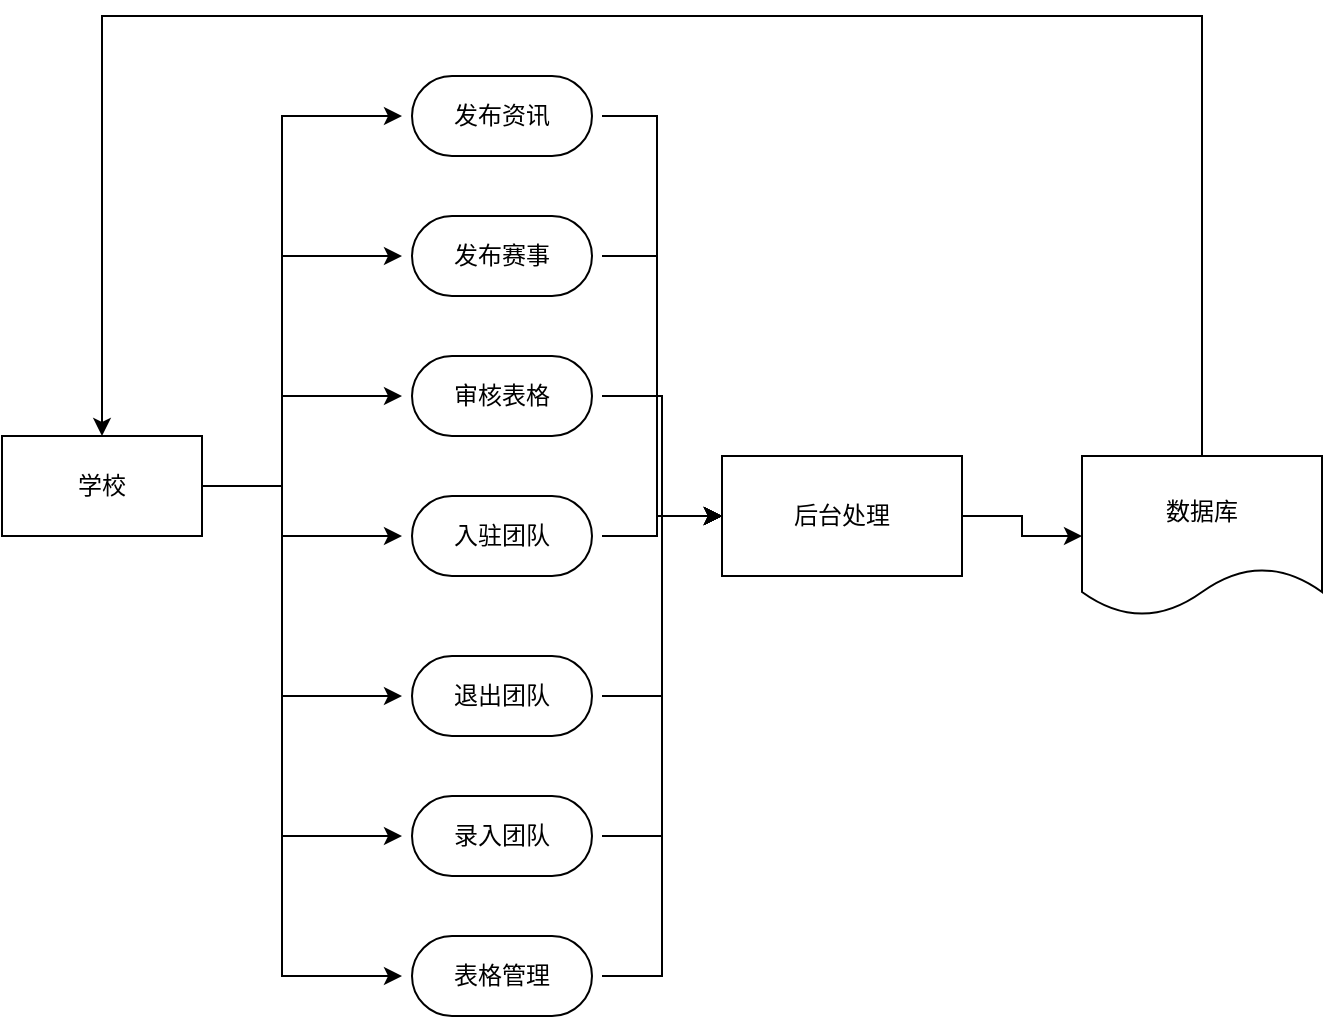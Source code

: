 <mxfile version="12.7.8" type="github"><diagram id="PyxAEfwlTwYHAZXsC7eO" name="第 1 页"><mxGraphModel dx="1038" dy="499" grid="1" gridSize="10" guides="1" tooltips="1" connect="1" arrows="1" fold="1" page="1" pageScale="1" pageWidth="827" pageHeight="1169" math="0" shadow="0"><root><mxCell id="0"/><mxCell id="1" parent="0"/><mxCell id="d_wEbsn4NfVNyGG2TGIb-14" style="edgeStyle=orthogonalEdgeStyle;rounded=0;orthogonalLoop=1;jettySize=auto;html=1;exitX=1;exitY=0.5;exitDx=0;exitDy=0;entryX=0;entryY=0.5;entryDx=0;entryDy=0;" edge="1" parent="1" source="d_wEbsn4NfVNyGG2TGIb-1" target="d_wEbsn4NfVNyGG2TGIb-8"><mxGeometry relative="1" as="geometry"><Array as="points"><mxPoint x="150" y="315"/><mxPoint x="150" y="130"/></Array></mxGeometry></mxCell><mxCell id="d_wEbsn4NfVNyGG2TGIb-17" style="edgeStyle=orthogonalEdgeStyle;rounded=0;orthogonalLoop=1;jettySize=auto;html=1;exitX=1;exitY=0.5;exitDx=0;exitDy=0;entryX=0;entryY=0.5;entryDx=0;entryDy=0;" edge="1" parent="1" source="d_wEbsn4NfVNyGG2TGIb-1" target="d_wEbsn4NfVNyGG2TGIb-7"><mxGeometry relative="1" as="geometry"><Array as="points"><mxPoint x="150" y="315"/><mxPoint x="150" y="200"/></Array></mxGeometry></mxCell><mxCell id="d_wEbsn4NfVNyGG2TGIb-1" value="学校" style="rounded=0;whiteSpace=wrap;html=1;" vertex="1" parent="1"><mxGeometry x="10" y="290" width="100" height="50" as="geometry"/></mxCell><mxCell id="d_wEbsn4NfVNyGG2TGIb-32" style="edgeStyle=orthogonalEdgeStyle;rounded=0;orthogonalLoop=1;jettySize=auto;html=1;exitX=1;exitY=0.5;exitDx=0;exitDy=0;" edge="1" parent="1" source="d_wEbsn4NfVNyGG2TGIb-2"><mxGeometry relative="1" as="geometry"><mxPoint x="370" y="330" as="targetPoint"/><Array as="points"><mxPoint x="340" y="270"/><mxPoint x="340" y="330"/></Array></mxGeometry></mxCell><mxCell id="d_wEbsn4NfVNyGG2TGIb-2" value="审核表格" style="rounded=1;whiteSpace=wrap;html=1;strokeWidth=1;perimeterSpacing=5;arcSize=50;" vertex="1" parent="1"><mxGeometry x="215" y="250" width="90" height="40" as="geometry"/></mxCell><mxCell id="d_wEbsn4NfVNyGG2TGIb-34" style="edgeStyle=orthogonalEdgeStyle;rounded=0;orthogonalLoop=1;jettySize=auto;html=1;exitX=1;exitY=0.5;exitDx=0;exitDy=0;entryX=0;entryY=0.5;entryDx=0;entryDy=0;" edge="1" parent="1" source="d_wEbsn4NfVNyGG2TGIb-3" target="d_wEbsn4NfVNyGG2TGIb-28"><mxGeometry relative="1" as="geometry"/></mxCell><mxCell id="d_wEbsn4NfVNyGG2TGIb-3" value="入驻团队" style="rounded=1;whiteSpace=wrap;html=1;strokeWidth=1;perimeterSpacing=5;arcSize=50;" vertex="1" parent="1"><mxGeometry x="215" y="320" width="90" height="40" as="geometry"/></mxCell><mxCell id="d_wEbsn4NfVNyGG2TGIb-35" style="edgeStyle=orthogonalEdgeStyle;rounded=0;orthogonalLoop=1;jettySize=auto;html=1;exitX=1;exitY=0.5;exitDx=0;exitDy=0;" edge="1" parent="1" source="d_wEbsn4NfVNyGG2TGIb-4"><mxGeometry relative="1" as="geometry"><mxPoint x="370" y="330" as="targetPoint"/><Array as="points"><mxPoint x="340" y="420"/><mxPoint x="340" y="330"/></Array></mxGeometry></mxCell><mxCell id="d_wEbsn4NfVNyGG2TGIb-4" value="退出团队" style="rounded=1;whiteSpace=wrap;html=1;strokeWidth=1;perimeterSpacing=5;arcSize=50;" vertex="1" parent="1"><mxGeometry x="215" y="400" width="90" height="40" as="geometry"/></mxCell><mxCell id="d_wEbsn4NfVNyGG2TGIb-36" style="edgeStyle=orthogonalEdgeStyle;rounded=0;orthogonalLoop=1;jettySize=auto;html=1;exitX=1;exitY=0.5;exitDx=0;exitDy=0;" edge="1" parent="1" source="d_wEbsn4NfVNyGG2TGIb-5"><mxGeometry relative="1" as="geometry"><mxPoint x="370" y="330" as="targetPoint"/><Array as="points"><mxPoint x="340" y="490"/><mxPoint x="340" y="330"/></Array></mxGeometry></mxCell><mxCell id="d_wEbsn4NfVNyGG2TGIb-5" value="录入团队" style="rounded=1;whiteSpace=wrap;html=1;strokeWidth=1;perimeterSpacing=5;arcSize=50;" vertex="1" parent="1"><mxGeometry x="215" y="470" width="90" height="40" as="geometry"/></mxCell><mxCell id="d_wEbsn4NfVNyGG2TGIb-31" style="edgeStyle=orthogonalEdgeStyle;rounded=0;orthogonalLoop=1;jettySize=auto;html=1;exitX=1;exitY=0.5;exitDx=0;exitDy=0;entryX=0;entryY=0.5;entryDx=0;entryDy=0;" edge="1" parent="1" source="d_wEbsn4NfVNyGG2TGIb-7" target="d_wEbsn4NfVNyGG2TGIb-28"><mxGeometry relative="1" as="geometry"/></mxCell><mxCell id="d_wEbsn4NfVNyGG2TGIb-7" value="发布赛事" style="rounded=1;whiteSpace=wrap;html=1;strokeWidth=1;perimeterSpacing=5;arcSize=50;" vertex="1" parent="1"><mxGeometry x="215" y="180" width="90" height="40" as="geometry"/></mxCell><mxCell id="d_wEbsn4NfVNyGG2TGIb-30" style="edgeStyle=orthogonalEdgeStyle;rounded=0;orthogonalLoop=1;jettySize=auto;html=1;exitX=1;exitY=0.5;exitDx=0;exitDy=0;entryX=0;entryY=0.5;entryDx=0;entryDy=0;" edge="1" parent="1" source="d_wEbsn4NfVNyGG2TGIb-8" target="d_wEbsn4NfVNyGG2TGIb-28"><mxGeometry relative="1" as="geometry"/></mxCell><mxCell id="d_wEbsn4NfVNyGG2TGIb-8" value="发布资讯" style="rounded=1;whiteSpace=wrap;html=1;strokeWidth=1;perimeterSpacing=5;arcSize=50;" vertex="1" parent="1"><mxGeometry x="215" y="110" width="90" height="40" as="geometry"/></mxCell><mxCell id="d_wEbsn4NfVNyGG2TGIb-37" style="edgeStyle=orthogonalEdgeStyle;rounded=0;orthogonalLoop=1;jettySize=auto;html=1;exitX=1;exitY=0.5;exitDx=0;exitDy=0;" edge="1" parent="1" source="d_wEbsn4NfVNyGG2TGIb-11"><mxGeometry relative="1" as="geometry"><mxPoint x="370" y="330" as="targetPoint"/><Array as="points"><mxPoint x="340" y="560"/><mxPoint x="340" y="330"/></Array></mxGeometry></mxCell><mxCell id="d_wEbsn4NfVNyGG2TGIb-11" value="表格管理" style="rounded=1;whiteSpace=wrap;html=1;strokeWidth=1;perimeterSpacing=5;arcSize=50;" vertex="1" parent="1"><mxGeometry x="215" y="540" width="90" height="40" as="geometry"/></mxCell><mxCell id="d_wEbsn4NfVNyGG2TGIb-18" style="edgeStyle=orthogonalEdgeStyle;rounded=0;orthogonalLoop=1;jettySize=auto;html=1;exitX=1;exitY=0.5;exitDx=0;exitDy=0;entryX=0;entryY=0.5;entryDx=0;entryDy=0;" edge="1" parent="1" source="d_wEbsn4NfVNyGG2TGIb-1" target="d_wEbsn4NfVNyGG2TGIb-2"><mxGeometry relative="1" as="geometry"><mxPoint x="120" y="325" as="sourcePoint"/><mxPoint x="220" y="210" as="targetPoint"/><Array as="points"><mxPoint x="150" y="315"/><mxPoint x="150" y="270"/></Array></mxGeometry></mxCell><mxCell id="d_wEbsn4NfVNyGG2TGIb-19" style="edgeStyle=orthogonalEdgeStyle;rounded=0;orthogonalLoop=1;jettySize=auto;html=1;exitX=1;exitY=0.5;exitDx=0;exitDy=0;" edge="1" parent="1" source="d_wEbsn4NfVNyGG2TGIb-1" target="d_wEbsn4NfVNyGG2TGIb-3"><mxGeometry relative="1" as="geometry"><mxPoint x="120" y="325" as="sourcePoint"/><mxPoint x="220" y="280" as="targetPoint"/><Array as="points"><mxPoint x="150" y="315"/><mxPoint x="150" y="340"/></Array></mxGeometry></mxCell><mxCell id="d_wEbsn4NfVNyGG2TGIb-20" style="edgeStyle=orthogonalEdgeStyle;rounded=0;orthogonalLoop=1;jettySize=auto;html=1;exitX=1;exitY=0.5;exitDx=0;exitDy=0;entryX=0;entryY=0.5;entryDx=0;entryDy=0;" edge="1" parent="1" source="d_wEbsn4NfVNyGG2TGIb-1" target="d_wEbsn4NfVNyGG2TGIb-4"><mxGeometry relative="1" as="geometry"><mxPoint x="120" y="325" as="sourcePoint"/><mxPoint x="220" y="350" as="targetPoint"/><Array as="points"><mxPoint x="150" y="315"/><mxPoint x="150" y="420"/></Array></mxGeometry></mxCell><mxCell id="d_wEbsn4NfVNyGG2TGIb-21" style="edgeStyle=orthogonalEdgeStyle;rounded=0;orthogonalLoop=1;jettySize=auto;html=1;exitX=1;exitY=0.5;exitDx=0;exitDy=0;entryX=0;entryY=0.5;entryDx=0;entryDy=0;" edge="1" parent="1" source="d_wEbsn4NfVNyGG2TGIb-1" target="d_wEbsn4NfVNyGG2TGIb-5"><mxGeometry relative="1" as="geometry"><mxPoint x="110" y="335" as="sourcePoint"/><mxPoint x="210" y="440" as="targetPoint"/><Array as="points"><mxPoint x="150" y="315"/><mxPoint x="150" y="490"/></Array></mxGeometry></mxCell><mxCell id="d_wEbsn4NfVNyGG2TGIb-22" style="edgeStyle=orthogonalEdgeStyle;rounded=0;orthogonalLoop=1;jettySize=auto;html=1;exitX=1;exitY=0.5;exitDx=0;exitDy=0;entryX=0;entryY=0.5;entryDx=0;entryDy=0;" edge="1" parent="1" source="d_wEbsn4NfVNyGG2TGIb-1" target="d_wEbsn4NfVNyGG2TGIb-11"><mxGeometry relative="1" as="geometry"><mxPoint x="110" y="350" as="sourcePoint"/><mxPoint x="210" y="505" as="targetPoint"/><Array as="points"><mxPoint x="150" y="315"/><mxPoint x="150" y="560"/></Array></mxGeometry></mxCell><mxCell id="d_wEbsn4NfVNyGG2TGIb-39" style="edgeStyle=orthogonalEdgeStyle;rounded=0;orthogonalLoop=1;jettySize=auto;html=1;exitX=1;exitY=0.5;exitDx=0;exitDy=0;entryX=0;entryY=0.5;entryDx=0;entryDy=0;" edge="1" parent="1" source="d_wEbsn4NfVNyGG2TGIb-28" target="d_wEbsn4NfVNyGG2TGIb-29"><mxGeometry relative="1" as="geometry"/></mxCell><mxCell id="d_wEbsn4NfVNyGG2TGIb-28" value="后台处理" style="rounded=1;whiteSpace=wrap;html=1;glass=0;comic=0;strokeWidth=1;arcSize=0;" vertex="1" parent="1"><mxGeometry x="370" y="300" width="120" height="60" as="geometry"/></mxCell><mxCell id="d_wEbsn4NfVNyGG2TGIb-40" style="edgeStyle=orthogonalEdgeStyle;rounded=0;orthogonalLoop=1;jettySize=auto;html=1;exitX=0.5;exitY=0;exitDx=0;exitDy=0;entryX=0.5;entryY=0;entryDx=0;entryDy=0;" edge="1" parent="1" source="d_wEbsn4NfVNyGG2TGIb-29" target="d_wEbsn4NfVNyGG2TGIb-1"><mxGeometry relative="1" as="geometry"><Array as="points"><mxPoint x="610" y="80"/><mxPoint x="60" y="80"/></Array></mxGeometry></mxCell><mxCell id="d_wEbsn4NfVNyGG2TGIb-29" value="数据库" style="shape=document;whiteSpace=wrap;html=1;boundedLbl=1;rounded=1;glass=0;comic=0;strokeWidth=1;" vertex="1" parent="1"><mxGeometry x="550" y="300" width="120" height="80" as="geometry"/></mxCell></root></mxGraphModel></diagram></mxfile>